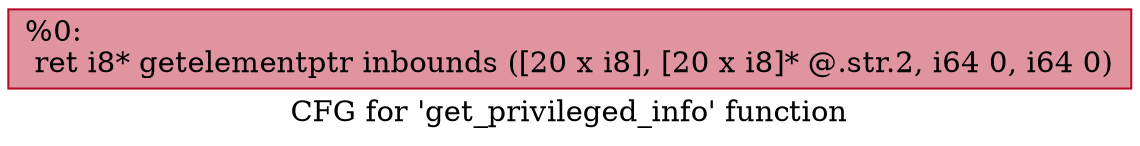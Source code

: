 digraph "CFG for 'get_privileged_info' function" {
	label="CFG for 'get_privileged_info' function";

	Node0x556e4fb5d500 [shape=record,color="#b70d28ff", style=filled, fillcolor="#b70d2870",label="{%0:\l  ret i8* getelementptr inbounds ([20 x i8], [20 x i8]* @.str.2, i64 0, i64 0)\l}"];
}
